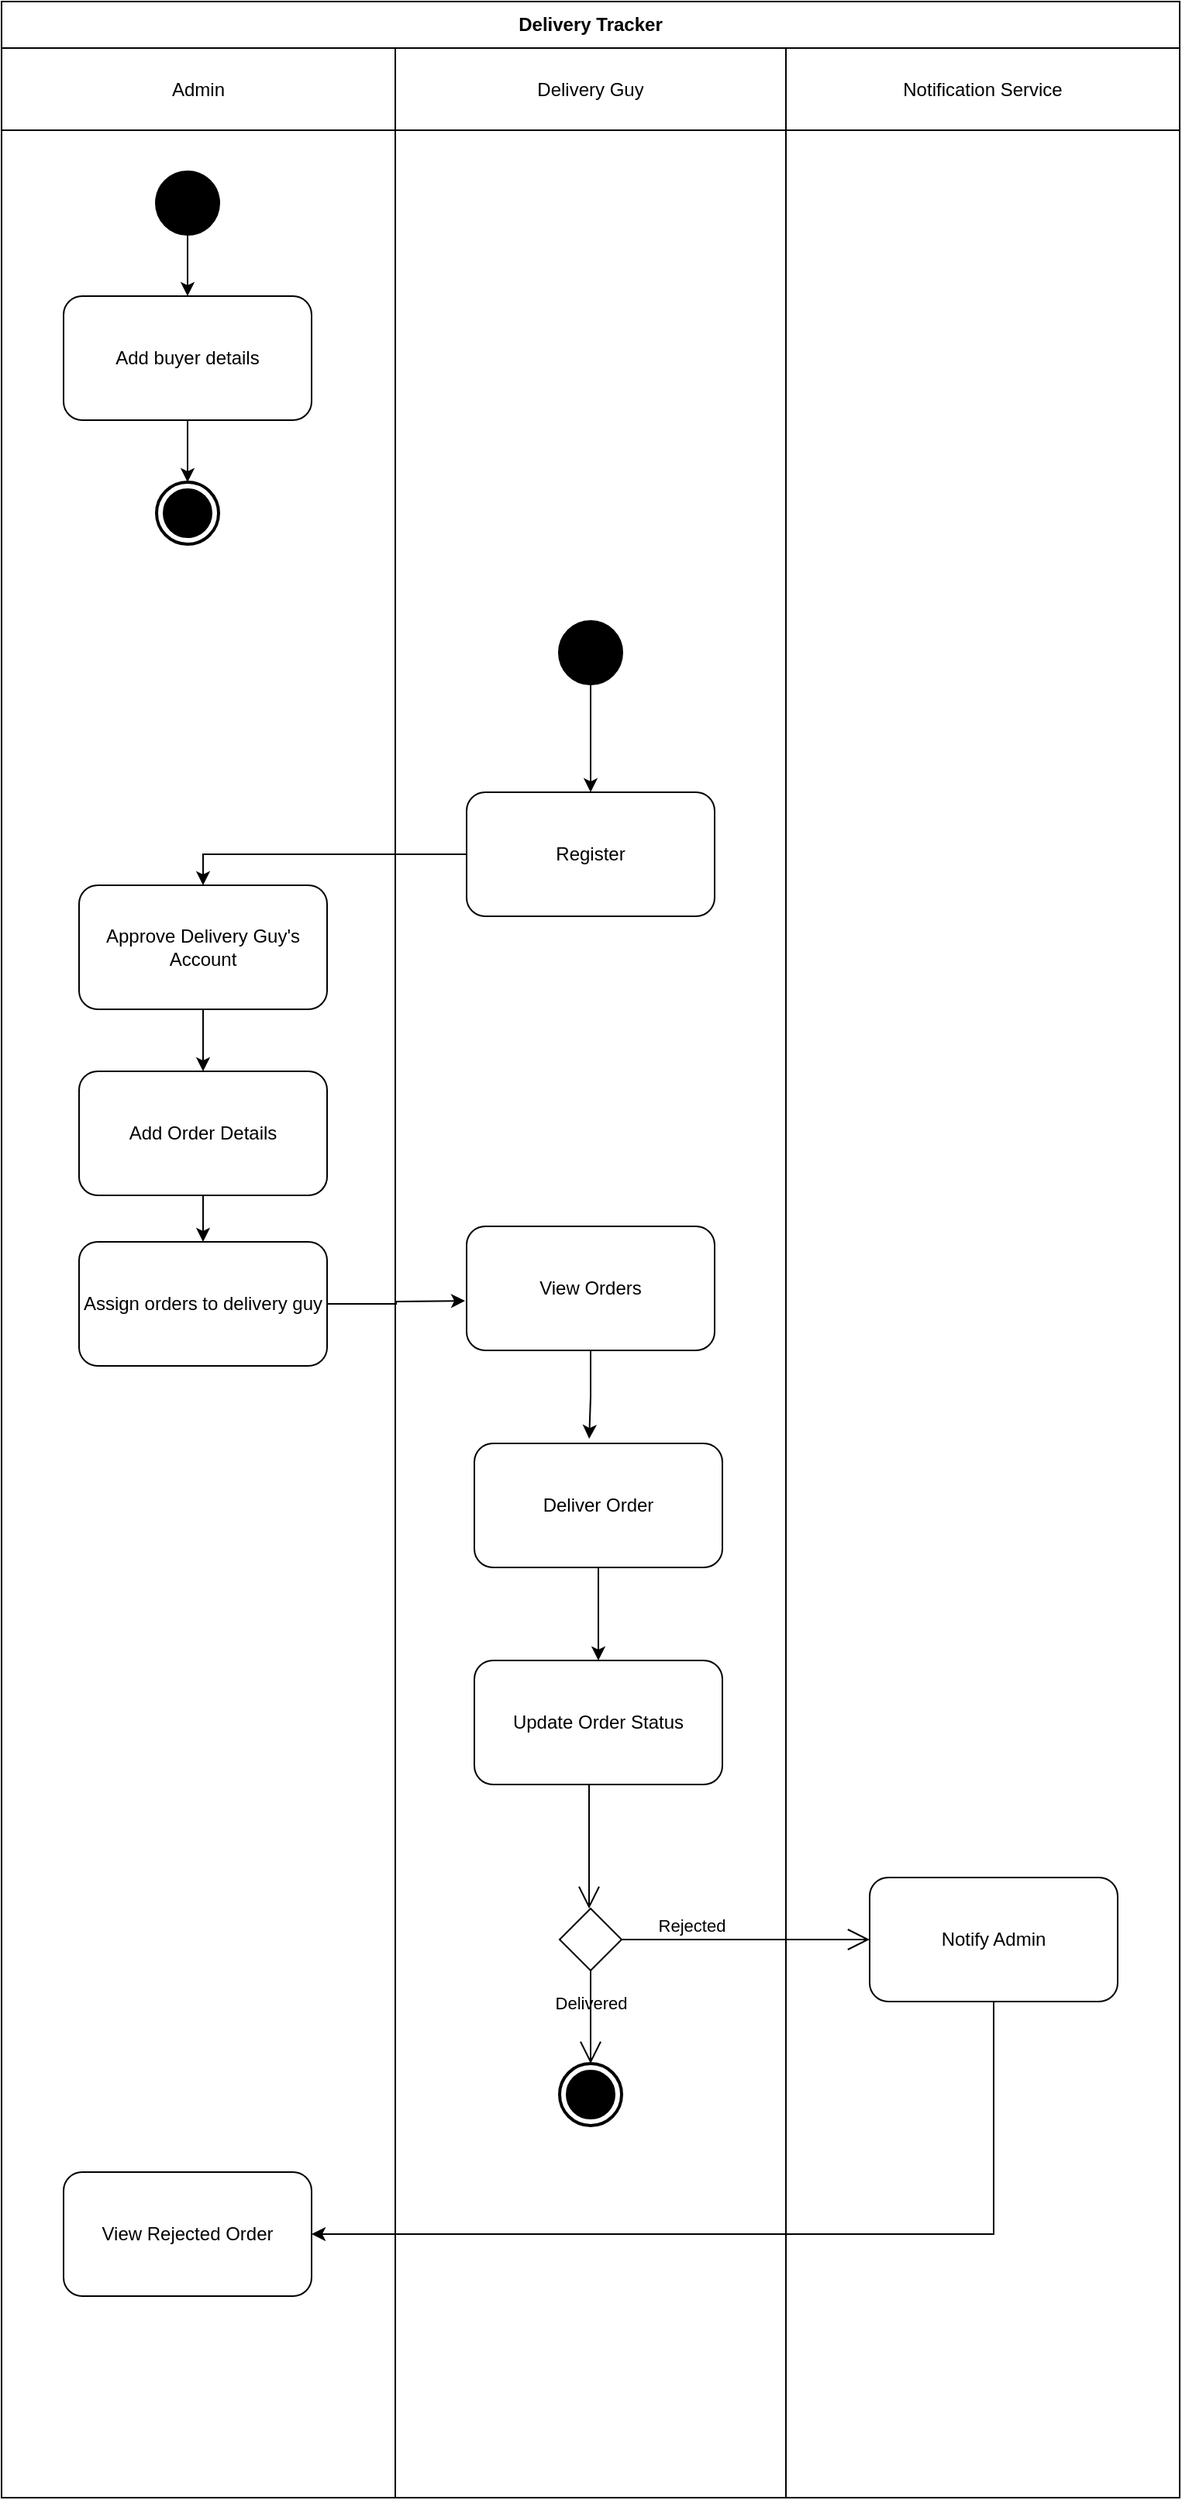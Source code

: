 <mxfile version="14.4.8" type="github">
  <diagram id="JAqwjfSZEEeMN-1bM9oS" name="Page-1">
    <mxGraphModel dx="1350" dy="1904" grid="1" gridSize="10" guides="1" tooltips="1" connect="1" arrows="1" fold="1" page="1" pageScale="1" pageWidth="850" pageHeight="1100" math="0" shadow="0">
      <root>
        <mxCell id="0" />
        <mxCell id="1" parent="0" />
        <mxCell id="llQkz13P_mVy6jU-xJoj-14" value="Delivery Tracker" style="shape=table;html=1;whiteSpace=wrap;startSize=30;container=1;collapsible=0;childLayout=tableLayout;fontStyle=1;align=center;" vertex="1" parent="1">
          <mxGeometry x="40" y="-310" width="760" height="1610" as="geometry" />
        </mxCell>
        <mxCell id="llQkz13P_mVy6jU-xJoj-15" value="" style="shape=partialRectangle;html=1;whiteSpace=wrap;collapsible=0;dropTarget=0;pointerEvents=0;fillColor=none;top=0;left=0;bottom=0;right=0;points=[[0,0.5],[1,0.5]];portConstraint=eastwest;" vertex="1" parent="llQkz13P_mVy6jU-xJoj-14">
          <mxGeometry y="30" width="760" height="53" as="geometry" />
        </mxCell>
        <mxCell id="llQkz13P_mVy6jU-xJoj-16" value="Admin" style="shape=partialRectangle;html=1;whiteSpace=wrap;connectable=0;fillColor=none;top=0;left=0;bottom=0;right=0;overflow=hidden;" vertex="1" parent="llQkz13P_mVy6jU-xJoj-15">
          <mxGeometry width="254" height="53" as="geometry" />
        </mxCell>
        <mxCell id="llQkz13P_mVy6jU-xJoj-17" value="Delivery Guy" style="shape=partialRectangle;html=1;whiteSpace=wrap;connectable=0;fillColor=none;top=0;left=0;bottom=0;right=0;overflow=hidden;" vertex="1" parent="llQkz13P_mVy6jU-xJoj-15">
          <mxGeometry x="254" width="252" height="53" as="geometry" />
        </mxCell>
        <mxCell id="llQkz13P_mVy6jU-xJoj-55" value="Notification Service" style="shape=partialRectangle;html=1;whiteSpace=wrap;connectable=0;fillColor=none;top=0;left=0;bottom=0;right=0;overflow=hidden;" vertex="1" parent="llQkz13P_mVy6jU-xJoj-15">
          <mxGeometry x="506" width="254" height="53" as="geometry" />
        </mxCell>
        <mxCell id="llQkz13P_mVy6jU-xJoj-19" value="" style="shape=partialRectangle;html=1;whiteSpace=wrap;collapsible=0;dropTarget=0;pointerEvents=0;fillColor=none;top=0;left=0;bottom=0;right=0;points=[[0,0.5],[1,0.5]];portConstraint=eastwest;" vertex="1" parent="llQkz13P_mVy6jU-xJoj-14">
          <mxGeometry y="83" width="760" height="1527" as="geometry" />
        </mxCell>
        <mxCell id="llQkz13P_mVy6jU-xJoj-20" value="" style="shape=partialRectangle;html=1;whiteSpace=wrap;connectable=0;fillColor=none;top=0;left=0;bottom=0;right=0;overflow=hidden;" vertex="1" parent="llQkz13P_mVy6jU-xJoj-19">
          <mxGeometry width="254" height="1527" as="geometry" />
        </mxCell>
        <mxCell id="llQkz13P_mVy6jU-xJoj-21" value="" style="shape=partialRectangle;html=1;whiteSpace=wrap;connectable=0;fillColor=none;top=0;left=0;bottom=0;right=0;overflow=hidden;" vertex="1" parent="llQkz13P_mVy6jU-xJoj-19">
          <mxGeometry x="254" width="252" height="1527" as="geometry" />
        </mxCell>
        <mxCell id="llQkz13P_mVy6jU-xJoj-56" style="shape=partialRectangle;html=1;whiteSpace=wrap;connectable=0;fillColor=none;top=0;left=0;bottom=0;right=0;overflow=hidden;" vertex="1" parent="llQkz13P_mVy6jU-xJoj-19">
          <mxGeometry x="506" width="254" height="1527" as="geometry" />
        </mxCell>
        <mxCell id="llQkz13P_mVy6jU-xJoj-31" style="edgeStyle=orthogonalEdgeStyle;rounded=0;orthogonalLoop=1;jettySize=auto;html=1;" edge="1" parent="1" source="llQkz13P_mVy6jU-xJoj-27" target="llQkz13P_mVy6jU-xJoj-28">
          <mxGeometry relative="1" as="geometry" />
        </mxCell>
        <mxCell id="llQkz13P_mVy6jU-xJoj-27" value="" style="shape=ellipse;html=1;fillColor=#000000;strokeWidth=2;verticalLabelPosition=bottom;verticalAlignment=top;perimeter=ellipsePerimeter;" vertex="1" parent="1">
          <mxGeometry x="400" y="90" width="40" height="40" as="geometry" />
        </mxCell>
        <mxCell id="llQkz13P_mVy6jU-xJoj-30" style="edgeStyle=orthogonalEdgeStyle;rounded=0;orthogonalLoop=1;jettySize=auto;html=1;entryX=0.5;entryY=0;entryDx=0;entryDy=0;" edge="1" parent="1" source="llQkz13P_mVy6jU-xJoj-28" target="llQkz13P_mVy6jU-xJoj-29">
          <mxGeometry relative="1" as="geometry" />
        </mxCell>
        <mxCell id="llQkz13P_mVy6jU-xJoj-28" value="Register" style="shape=rect;html=1;rounded=1;whiteSpace=wrap;align=center;" vertex="1" parent="1">
          <mxGeometry x="340" y="200" width="160" height="80" as="geometry" />
        </mxCell>
        <mxCell id="llQkz13P_mVy6jU-xJoj-33" style="edgeStyle=orthogonalEdgeStyle;rounded=0;orthogonalLoop=1;jettySize=auto;html=1;" edge="1" parent="1" source="llQkz13P_mVy6jU-xJoj-29" target="llQkz13P_mVy6jU-xJoj-32">
          <mxGeometry relative="1" as="geometry" />
        </mxCell>
        <mxCell id="llQkz13P_mVy6jU-xJoj-29" value="Approve Delivery Guy&#39;s Account" style="shape=rect;html=1;rounded=1;whiteSpace=wrap;align=center;" vertex="1" parent="1">
          <mxGeometry x="90" y="260" width="160" height="80" as="geometry" />
        </mxCell>
        <mxCell id="llQkz13P_mVy6jU-xJoj-35" style="edgeStyle=orthogonalEdgeStyle;rounded=0;orthogonalLoop=1;jettySize=auto;html=1;" edge="1" parent="1" source="llQkz13P_mVy6jU-xJoj-32" target="llQkz13P_mVy6jU-xJoj-66">
          <mxGeometry relative="1" as="geometry" />
        </mxCell>
        <mxCell id="llQkz13P_mVy6jU-xJoj-32" value="Add Order Details" style="shape=rect;html=1;rounded=1;whiteSpace=wrap;align=center;" vertex="1" parent="1">
          <mxGeometry x="90" y="380" width="160" height="80" as="geometry" />
        </mxCell>
        <mxCell id="llQkz13P_mVy6jU-xJoj-37" style="edgeStyle=orthogonalEdgeStyle;rounded=0;orthogonalLoop=1;jettySize=auto;html=1;entryX=0.463;entryY=-0.037;entryDx=0;entryDy=0;entryPerimeter=0;" edge="1" parent="1" source="llQkz13P_mVy6jU-xJoj-34" target="llQkz13P_mVy6jU-xJoj-36">
          <mxGeometry relative="1" as="geometry" />
        </mxCell>
        <mxCell id="llQkz13P_mVy6jU-xJoj-34" value="View Orders" style="shape=rect;html=1;rounded=1;whiteSpace=wrap;align=center;" vertex="1" parent="1">
          <mxGeometry x="340" y="480" width="160" height="80" as="geometry" />
        </mxCell>
        <mxCell id="llQkz13P_mVy6jU-xJoj-39" style="edgeStyle=orthogonalEdgeStyle;rounded=0;orthogonalLoop=1;jettySize=auto;html=1;" edge="1" parent="1" source="llQkz13P_mVy6jU-xJoj-36" target="llQkz13P_mVy6jU-xJoj-38">
          <mxGeometry relative="1" as="geometry" />
        </mxCell>
        <mxCell id="llQkz13P_mVy6jU-xJoj-36" value="Deliver Order" style="shape=rect;html=1;rounded=1;whiteSpace=wrap;align=center;" vertex="1" parent="1">
          <mxGeometry x="345" y="620" width="160" height="80" as="geometry" />
        </mxCell>
        <mxCell id="llQkz13P_mVy6jU-xJoj-38" value="Update Order Status" style="shape=rect;html=1;rounded=1;whiteSpace=wrap;align=center;" vertex="1" parent="1">
          <mxGeometry x="345" y="760" width="160" height="80" as="geometry" />
        </mxCell>
        <mxCell id="llQkz13P_mVy6jU-xJoj-47" value="" style="shape=rhombus;html=1;verticalLabelPosition=bottom;verticalAlignment=top;" vertex="1" parent="1">
          <mxGeometry x="400" y="920" width="40" height="40" as="geometry" />
        </mxCell>
        <mxCell id="llQkz13P_mVy6jU-xJoj-48" value="" style="edgeStyle=elbowEdgeStyle;html=1;elbow=horizontal;align=right;verticalAlign=bottom;endArrow=none;rounded=0;labelBackgroundColor=none;startArrow=open;startSize=12;entryX=0.463;entryY=1;entryDx=0;entryDy=0;entryPerimeter=0;" edge="1" source="llQkz13P_mVy6jU-xJoj-47" parent="1" target="llQkz13P_mVy6jU-xJoj-38">
          <mxGeometry relative="1" as="geometry">
            <mxPoint x="673" y="780" as="targetPoint" />
          </mxGeometry>
        </mxCell>
        <mxCell id="llQkz13P_mVy6jU-xJoj-49" value="Rejected" style="edgeStyle=elbowEdgeStyle;html=1;elbow=vertical;verticalAlign=bottom;endArrow=open;rounded=0;labelBackgroundColor=none;endSize=12;entryX=0;entryY=0.5;entryDx=0;entryDy=0;exitX=1;exitY=0.5;exitDx=0;exitDy=0;" edge="1" source="llQkz13P_mVy6jU-xJoj-47" parent="1" target="llQkz13P_mVy6jU-xJoj-57">
          <mxGeometry x="-0.437" relative="1" as="geometry">
            <mxPoint x="773" y="840" as="targetPoint" />
            <mxPoint as="offset" />
          </mxGeometry>
        </mxCell>
        <mxCell id="llQkz13P_mVy6jU-xJoj-50" value="Delivered" style="edgeStyle=elbowEdgeStyle;html=1;elbow=vertical;verticalAlign=bottom;endArrow=open;rounded=0;labelBackgroundColor=none;endSize=12;entryX=0.5;entryY=0;entryDx=0;entryDy=0;entryPerimeter=0;" edge="1" source="llQkz13P_mVy6jU-xJoj-47" parent="1" target="llQkz13P_mVy6jU-xJoj-60">
          <mxGeometry relative="1" as="geometry">
            <mxPoint x="573" y="840" as="targetPoint" />
          </mxGeometry>
        </mxCell>
        <mxCell id="llQkz13P_mVy6jU-xJoj-59" style="edgeStyle=orthogonalEdgeStyle;rounded=0;orthogonalLoop=1;jettySize=auto;html=1;entryX=1;entryY=0.5;entryDx=0;entryDy=0;" edge="1" parent="1" source="llQkz13P_mVy6jU-xJoj-57" target="llQkz13P_mVy6jU-xJoj-58">
          <mxGeometry relative="1" as="geometry">
            <Array as="points">
              <mxPoint x="680" y="1130" />
            </Array>
          </mxGeometry>
        </mxCell>
        <mxCell id="llQkz13P_mVy6jU-xJoj-57" value="Notify Admin" style="shape=rect;html=1;rounded=1;whiteSpace=wrap;align=center;" vertex="1" parent="1">
          <mxGeometry x="600" y="900" width="160" height="80" as="geometry" />
        </mxCell>
        <mxCell id="llQkz13P_mVy6jU-xJoj-58" value="View Rejected Order" style="shape=rect;html=1;rounded=1;whiteSpace=wrap;align=center;" vertex="1" parent="1">
          <mxGeometry x="80" y="1090" width="160" height="80" as="geometry" />
        </mxCell>
        <mxCell id="llQkz13P_mVy6jU-xJoj-60" value="" style="html=1;shape=mxgraph.sysml.actFinal;strokeWidth=2;verticalLabelPosition=bottom;verticalAlignment=top;" vertex="1" parent="1">
          <mxGeometry x="400" y="1020" width="40" height="40" as="geometry" />
        </mxCell>
        <mxCell id="llQkz13P_mVy6jU-xJoj-64" style="edgeStyle=orthogonalEdgeStyle;rounded=0;orthogonalLoop=1;jettySize=auto;html=1;entryX=0.5;entryY=0;entryDx=0;entryDy=0;" edge="1" parent="1" source="llQkz13P_mVy6jU-xJoj-61" target="llQkz13P_mVy6jU-xJoj-62">
          <mxGeometry relative="1" as="geometry" />
        </mxCell>
        <mxCell id="llQkz13P_mVy6jU-xJoj-61" value="" style="shape=ellipse;html=1;fillColor=#000000;strokeWidth=2;verticalLabelPosition=bottom;verticalAlignment=top;perimeter=ellipsePerimeter;" vertex="1" parent="1">
          <mxGeometry x="140" y="-200" width="40" height="40" as="geometry" />
        </mxCell>
        <mxCell id="llQkz13P_mVy6jU-xJoj-65" style="edgeStyle=orthogonalEdgeStyle;rounded=0;orthogonalLoop=1;jettySize=auto;html=1;entryX=0.5;entryY=0;entryDx=0;entryDy=0;entryPerimeter=0;" edge="1" parent="1" source="llQkz13P_mVy6jU-xJoj-62" target="llQkz13P_mVy6jU-xJoj-63">
          <mxGeometry relative="1" as="geometry" />
        </mxCell>
        <mxCell id="llQkz13P_mVy6jU-xJoj-62" value="Add buyer details" style="shape=rect;html=1;rounded=1;whiteSpace=wrap;align=center;" vertex="1" parent="1">
          <mxGeometry x="80" y="-120" width="160" height="80" as="geometry" />
        </mxCell>
        <mxCell id="llQkz13P_mVy6jU-xJoj-63" value="" style="html=1;shape=mxgraph.sysml.actFinal;strokeWidth=2;verticalLabelPosition=bottom;verticalAlignment=top;" vertex="1" parent="1">
          <mxGeometry x="140" width="40" height="40" as="geometry" />
        </mxCell>
        <mxCell id="llQkz13P_mVy6jU-xJoj-67" style="edgeStyle=orthogonalEdgeStyle;rounded=0;orthogonalLoop=1;jettySize=auto;html=1;" edge="1" parent="1" source="llQkz13P_mVy6jU-xJoj-66">
          <mxGeometry relative="1" as="geometry">
            <mxPoint x="339" y="528" as="targetPoint" />
          </mxGeometry>
        </mxCell>
        <mxCell id="llQkz13P_mVy6jU-xJoj-66" value="Assign orders to delivery guy" style="shape=rect;html=1;rounded=1;whiteSpace=wrap;align=center;" vertex="1" parent="1">
          <mxGeometry x="90" y="490" width="160" height="80" as="geometry" />
        </mxCell>
      </root>
    </mxGraphModel>
  </diagram>
</mxfile>
